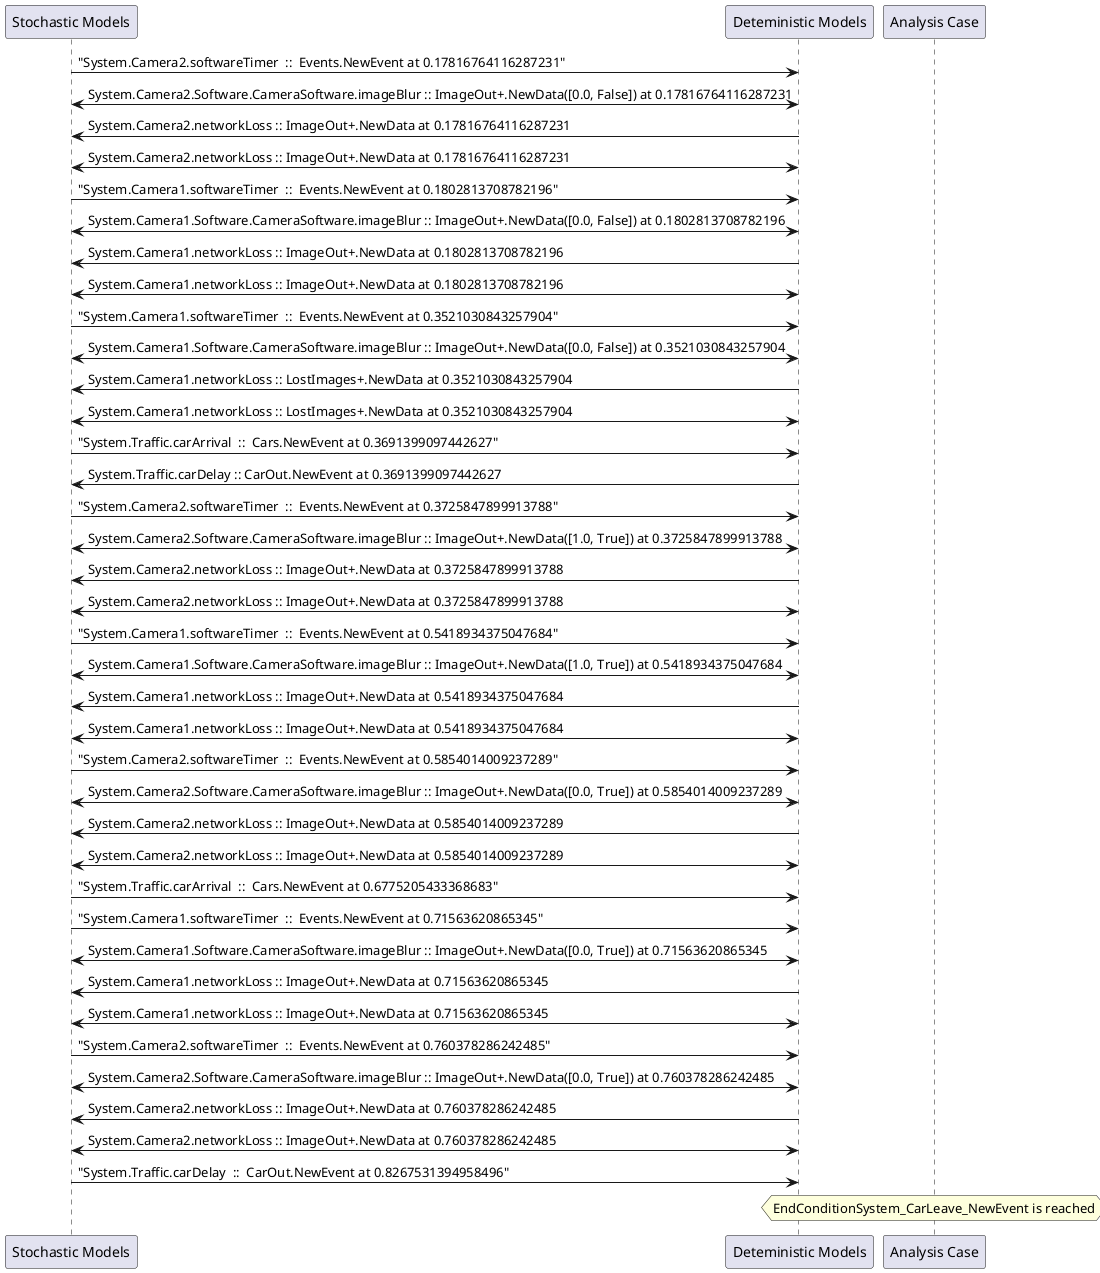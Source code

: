 
	@startuml
	participant "Stochastic Models" as stochmodel
	participant "Deteministic Models" as detmodel
	participant "Analysis Case" as analysis
	{4613_stop} stochmodel -> detmodel : "System.Camera2.softwareTimer  ::  Events.NewEvent at 0.17816764116287231"
detmodel <-> stochmodel : System.Camera2.Software.CameraSoftware.imageBlur :: ImageOut+.NewData([0.0, False]) at 0.17816764116287231
detmodel -> stochmodel : System.Camera2.networkLoss :: ImageOut+.NewData at 0.17816764116287231
detmodel <-> stochmodel : System.Camera2.networkLoss :: ImageOut+.NewData at 0.17816764116287231
{4597_stop} stochmodel -> detmodel : "System.Camera1.softwareTimer  ::  Events.NewEvent at 0.1802813708782196"
detmodel <-> stochmodel : System.Camera1.Software.CameraSoftware.imageBlur :: ImageOut+.NewData([0.0, False]) at 0.1802813708782196
detmodel -> stochmodel : System.Camera1.networkLoss :: ImageOut+.NewData at 0.1802813708782196
detmodel <-> stochmodel : System.Camera1.networkLoss :: ImageOut+.NewData at 0.1802813708782196
{4598_stop} stochmodel -> detmodel : "System.Camera1.softwareTimer  ::  Events.NewEvent at 0.3521030843257904"
detmodel <-> stochmodel : System.Camera1.Software.CameraSoftware.imageBlur :: ImageOut+.NewData([0.0, False]) at 0.3521030843257904
detmodel -> stochmodel : System.Camera1.networkLoss :: LostImages+.NewData at 0.3521030843257904
detmodel <-> stochmodel : System.Camera1.networkLoss :: LostImages+.NewData at 0.3521030843257904
{4629_stop} stochmodel -> detmodel : "System.Traffic.carArrival  ::  Cars.NewEvent at 0.3691399097442627"
{4640_start} detmodel -> stochmodel : System.Traffic.carDelay :: CarOut.NewEvent at 0.3691399097442627
{4614_stop} stochmodel -> detmodel : "System.Camera2.softwareTimer  ::  Events.NewEvent at 0.3725847899913788"
detmodel <-> stochmodel : System.Camera2.Software.CameraSoftware.imageBlur :: ImageOut+.NewData([1.0, True]) at 0.3725847899913788
detmodel -> stochmodel : System.Camera2.networkLoss :: ImageOut+.NewData at 0.3725847899913788
detmodel <-> stochmodel : System.Camera2.networkLoss :: ImageOut+.NewData at 0.3725847899913788
{4599_stop} stochmodel -> detmodel : "System.Camera1.softwareTimer  ::  Events.NewEvent at 0.5418934375047684"
detmodel <-> stochmodel : System.Camera1.Software.CameraSoftware.imageBlur :: ImageOut+.NewData([1.0, True]) at 0.5418934375047684
detmodel -> stochmodel : System.Camera1.networkLoss :: ImageOut+.NewData at 0.5418934375047684
detmodel <-> stochmodel : System.Camera1.networkLoss :: ImageOut+.NewData at 0.5418934375047684
{4615_stop} stochmodel -> detmodel : "System.Camera2.softwareTimer  ::  Events.NewEvent at 0.5854014009237289"
detmodel <-> stochmodel : System.Camera2.Software.CameraSoftware.imageBlur :: ImageOut+.NewData([0.0, True]) at 0.5854014009237289
detmodel -> stochmodel : System.Camera2.networkLoss :: ImageOut+.NewData at 0.5854014009237289
detmodel <-> stochmodel : System.Camera2.networkLoss :: ImageOut+.NewData at 0.5854014009237289
{4630_stop} stochmodel -> detmodel : "System.Traffic.carArrival  ::  Cars.NewEvent at 0.6775205433368683"
{4600_stop} stochmodel -> detmodel : "System.Camera1.softwareTimer  ::  Events.NewEvent at 0.71563620865345"
detmodel <-> stochmodel : System.Camera1.Software.CameraSoftware.imageBlur :: ImageOut+.NewData([0.0, True]) at 0.71563620865345
detmodel -> stochmodel : System.Camera1.networkLoss :: ImageOut+.NewData at 0.71563620865345
detmodel <-> stochmodel : System.Camera1.networkLoss :: ImageOut+.NewData at 0.71563620865345
{4616_stop} stochmodel -> detmodel : "System.Camera2.softwareTimer  ::  Events.NewEvent at 0.760378286242485"
detmodel <-> stochmodel : System.Camera2.Software.CameraSoftware.imageBlur :: ImageOut+.NewData([0.0, True]) at 0.760378286242485
detmodel -> stochmodel : System.Camera2.networkLoss :: ImageOut+.NewData at 0.760378286242485
detmodel <-> stochmodel : System.Camera2.networkLoss :: ImageOut+.NewData at 0.760378286242485
{4640_stop} stochmodel -> detmodel : "System.Traffic.carDelay  ::  CarOut.NewEvent at 0.8267531394958496"
{4640_start} <-> {4640_stop} : delay
hnote over analysis 
EndConditionSystem_CarLeave_NewEvent is reached
endnote
@enduml